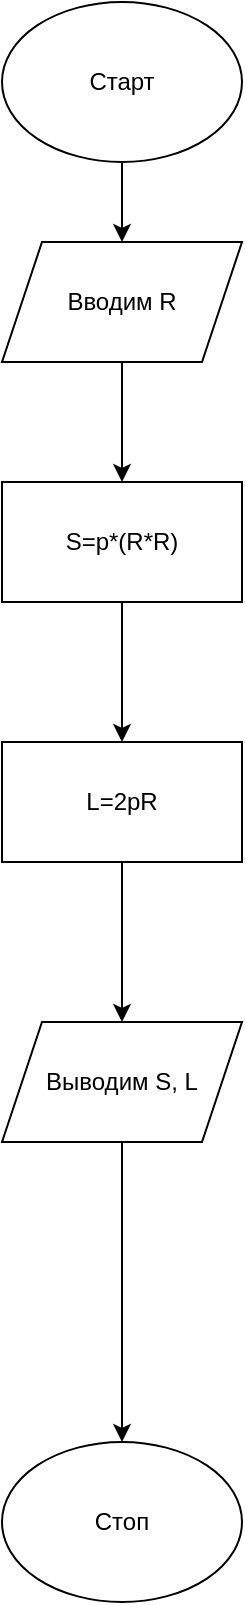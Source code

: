 <mxfile version="21.7.2" type="device" pages="6">
  <diagram id="C5RBs43oDa-KdzZeNtuy" name="3">
    <mxGraphModel dx="2033" dy="1136" grid="1" gridSize="10" guides="1" tooltips="1" connect="1" arrows="1" fold="1" page="1" pageScale="1" pageWidth="827" pageHeight="1169" math="0" shadow="0">
      <root>
        <mxCell id="WIyWlLk6GJQsqaUBKTNV-0" />
        <mxCell id="WIyWlLk6GJQsqaUBKTNV-1" parent="WIyWlLk6GJQsqaUBKTNV-0" />
        <mxCell id="jMP9YzN1QQGLW7BMB_IK-2" value="" style="edgeStyle=orthogonalEdgeStyle;rounded=0;orthogonalLoop=1;jettySize=auto;html=1;" parent="WIyWlLk6GJQsqaUBKTNV-1" source="jMP9YzN1QQGLW7BMB_IK-0" target="jMP9YzN1QQGLW7BMB_IK-1" edge="1">
          <mxGeometry relative="1" as="geometry" />
        </mxCell>
        <mxCell id="jMP9YzN1QQGLW7BMB_IK-0" value="Старт" style="ellipse;whiteSpace=wrap;html=1;" parent="WIyWlLk6GJQsqaUBKTNV-1" vertex="1">
          <mxGeometry x="200" y="60" width="120" height="80" as="geometry" />
        </mxCell>
        <mxCell id="jMP9YzN1QQGLW7BMB_IK-4" value="" style="edgeStyle=orthogonalEdgeStyle;rounded=0;orthogonalLoop=1;jettySize=auto;html=1;" parent="WIyWlLk6GJQsqaUBKTNV-1" source="jMP9YzN1QQGLW7BMB_IK-1" target="jMP9YzN1QQGLW7BMB_IK-3" edge="1">
          <mxGeometry relative="1" as="geometry" />
        </mxCell>
        <mxCell id="jMP9YzN1QQGLW7BMB_IK-1" value="Вводим R" style="shape=parallelogram;perimeter=parallelogramPerimeter;whiteSpace=wrap;html=1;fixedSize=1;" parent="WIyWlLk6GJQsqaUBKTNV-1" vertex="1">
          <mxGeometry x="200" y="180" width="120" height="60" as="geometry" />
        </mxCell>
        <mxCell id="jMP9YzN1QQGLW7BMB_IK-6" value="" style="edgeStyle=orthogonalEdgeStyle;rounded=0;orthogonalLoop=1;jettySize=auto;html=1;" parent="WIyWlLk6GJQsqaUBKTNV-1" source="jMP9YzN1QQGLW7BMB_IK-3" target="jMP9YzN1QQGLW7BMB_IK-5" edge="1">
          <mxGeometry relative="1" as="geometry" />
        </mxCell>
        <mxCell id="jMP9YzN1QQGLW7BMB_IK-3" value="S=p*(R*R)" style="whiteSpace=wrap;html=1;" parent="WIyWlLk6GJQsqaUBKTNV-1" vertex="1">
          <mxGeometry x="200" y="300" width="120" height="60" as="geometry" />
        </mxCell>
        <mxCell id="jMP9YzN1QQGLW7BMB_IK-8" value="" style="edgeStyle=orthogonalEdgeStyle;rounded=0;orthogonalLoop=1;jettySize=auto;html=1;" parent="WIyWlLk6GJQsqaUBKTNV-1" source="jMP9YzN1QQGLW7BMB_IK-5" target="jMP9YzN1QQGLW7BMB_IK-7" edge="1">
          <mxGeometry relative="1" as="geometry" />
        </mxCell>
        <mxCell id="jMP9YzN1QQGLW7BMB_IK-5" value="L=2pR" style="whiteSpace=wrap;html=1;" parent="WIyWlLk6GJQsqaUBKTNV-1" vertex="1">
          <mxGeometry x="200" y="430" width="120" height="60" as="geometry" />
        </mxCell>
        <mxCell id="jMP9YzN1QQGLW7BMB_IK-10" value="" style="edgeStyle=orthogonalEdgeStyle;rounded=0;orthogonalLoop=1;jettySize=auto;html=1;" parent="WIyWlLk6GJQsqaUBKTNV-1" source="jMP9YzN1QQGLW7BMB_IK-7" target="jMP9YzN1QQGLW7BMB_IK-9" edge="1">
          <mxGeometry relative="1" as="geometry" />
        </mxCell>
        <mxCell id="jMP9YzN1QQGLW7BMB_IK-7" value="Выводим S, L" style="shape=parallelogram;perimeter=parallelogramPerimeter;whiteSpace=wrap;html=1;fixedSize=1;" parent="WIyWlLk6GJQsqaUBKTNV-1" vertex="1">
          <mxGeometry x="200" y="570" width="120" height="60" as="geometry" />
        </mxCell>
        <mxCell id="jMP9YzN1QQGLW7BMB_IK-9" value="Стоп" style="ellipse;whiteSpace=wrap;html=1;" parent="WIyWlLk6GJQsqaUBKTNV-1" vertex="1">
          <mxGeometry x="200" y="780" width="120" height="80" as="geometry" />
        </mxCell>
      </root>
    </mxGraphModel>
  </diagram>
  <diagram id="EHZowhGaF2SpqeX0vkfM" name="5">
    <mxGraphModel dx="2033" dy="1136" grid="1" gridSize="10" guides="1" tooltips="1" connect="1" arrows="1" fold="1" page="1" pageScale="1" pageWidth="827" pageHeight="1169" math="0" shadow="0">
      <root>
        <mxCell id="0" />
        <mxCell id="1" parent="0" />
        <mxCell id="EZnnBk4zz9GVksVy2YGs-3" value="" style="edgeStyle=orthogonalEdgeStyle;rounded=0;orthogonalLoop=1;jettySize=auto;html=1;" parent="1" source="EZnnBk4zz9GVksVy2YGs-1" target="EZnnBk4zz9GVksVy2YGs-2" edge="1">
          <mxGeometry relative="1" as="geometry" />
        </mxCell>
        <mxCell id="EZnnBk4zz9GVksVy2YGs-1" value="Старт" style="ellipse;whiteSpace=wrap;html=1;" parent="1" vertex="1">
          <mxGeometry x="110" y="100" width="120" height="80" as="geometry" />
        </mxCell>
        <mxCell id="EZnnBk4zz9GVksVy2YGs-5" value="" style="edgeStyle=orthogonalEdgeStyle;rounded=0;orthogonalLoop=1;jettySize=auto;html=1;" parent="1" source="EZnnBk4zz9GVksVy2YGs-2" target="EZnnBk4zz9GVksVy2YGs-4" edge="1">
          <mxGeometry relative="1" as="geometry" />
        </mxCell>
        <mxCell id="EZnnBk4zz9GVksVy2YGs-2" value="Вводим a,b" style="shape=parallelogram;perimeter=parallelogramPerimeter;whiteSpace=wrap;html=1;fixedSize=1;" parent="1" vertex="1">
          <mxGeometry x="110" y="200" width="120" height="60" as="geometry" />
        </mxCell>
        <mxCell id="EZnnBk4zz9GVksVy2YGs-7" value="" style="edgeStyle=orthogonalEdgeStyle;rounded=0;orthogonalLoop=1;jettySize=auto;html=1;" parent="1" source="EZnnBk4zz9GVksVy2YGs-4" target="EZnnBk4zz9GVksVy2YGs-6" edge="1">
          <mxGeometry relative="1" as="geometry" />
        </mxCell>
        <mxCell id="EZnnBk4zz9GVksVy2YGs-4" value="z = ((a*a*a)+(b*b*b))/2" style="whiteSpace=wrap;html=1;" parent="1" vertex="1">
          <mxGeometry x="105" y="300" width="130" height="60" as="geometry" />
        </mxCell>
        <mxCell id="EZnnBk4zz9GVksVy2YGs-9" value="" style="edgeStyle=orthogonalEdgeStyle;rounded=0;orthogonalLoop=1;jettySize=auto;html=1;" parent="1" source="EZnnBk4zz9GVksVy2YGs-6" target="EZnnBk4zz9GVksVy2YGs-8" edge="1">
          <mxGeometry relative="1" as="geometry" />
        </mxCell>
        <mxCell id="EZnnBk4zz9GVksVy2YGs-6" value="x = sqrt(abs(a)*abs(b))" style="whiteSpace=wrap;html=1;" parent="1" vertex="1">
          <mxGeometry x="106" y="400" width="129" height="60" as="geometry" />
        </mxCell>
        <mxCell id="EZnnBk4zz9GVksVy2YGs-11" value="" style="edgeStyle=orthogonalEdgeStyle;rounded=0;orthogonalLoop=1;jettySize=auto;html=1;" parent="1" source="EZnnBk4zz9GVksVy2YGs-8" target="EZnnBk4zz9GVksVy2YGs-10" edge="1">
          <mxGeometry relative="1" as="geometry" />
        </mxCell>
        <mxCell id="EZnnBk4zz9GVksVy2YGs-8" value="Выводим z, x" style="shape=parallelogram;perimeter=parallelogramPerimeter;whiteSpace=wrap;html=1;fixedSize=1;" parent="1" vertex="1">
          <mxGeometry x="111" y="510" width="120" height="60" as="geometry" />
        </mxCell>
        <mxCell id="EZnnBk4zz9GVksVy2YGs-10" value="Стоп" style="ellipse;whiteSpace=wrap;html=1;" parent="1" vertex="1">
          <mxGeometry x="111" y="620" width="120" height="80" as="geometry" />
        </mxCell>
      </root>
    </mxGraphModel>
  </diagram>
  <diagram id="eAGKnqx-NDigS6w276Rj" name="6">
    <mxGraphModel dx="2033" dy="1136" grid="1" gridSize="10" guides="1" tooltips="1" connect="1" arrows="1" fold="1" page="1" pageScale="1" pageWidth="827" pageHeight="1169" math="0" shadow="0">
      <root>
        <mxCell id="0" />
        <mxCell id="1" parent="0" />
        <mxCell id="ldYZGOxx0HmSGkOqh88O-3" value="" style="edgeStyle=orthogonalEdgeStyle;rounded=0;orthogonalLoop=1;jettySize=auto;html=1;" parent="1" source="ldYZGOxx0HmSGkOqh88O-1" target="ldYZGOxx0HmSGkOqh88O-2" edge="1">
          <mxGeometry relative="1" as="geometry">
            <Array as="points">
              <mxPoint x="180" y="190" />
              <mxPoint x="180" y="190" />
            </Array>
          </mxGeometry>
        </mxCell>
        <mxCell id="ldYZGOxx0HmSGkOqh88O-1" value="Старт" style="ellipse;whiteSpace=wrap;html=1;" parent="1" vertex="1">
          <mxGeometry x="120" y="70" width="120" height="80" as="geometry" />
        </mxCell>
        <mxCell id="2o4AfQn0tHwbYqNsMXMo-2" value="" style="edgeStyle=orthogonalEdgeStyle;rounded=0;orthogonalLoop=1;jettySize=auto;html=1;" parent="1" source="ldYZGOxx0HmSGkOqh88O-2" target="2o4AfQn0tHwbYqNsMXMo-1" edge="1">
          <mxGeometry relative="1" as="geometry" />
        </mxCell>
        <mxCell id="ldYZGOxx0HmSGkOqh88O-2" value="Вводим x&lt;sub&gt;1&lt;/sub&gt;, y&lt;sub&gt;1&lt;/sub&gt;,&amp;nbsp;x&lt;sub&gt;2&lt;/sub&gt;, y&lt;sub&gt;2&lt;/sub&gt;" style="shape=parallelogram;perimeter=parallelogramPerimeter;whiteSpace=wrap;html=1;fixedSize=1;" parent="1" vertex="1">
          <mxGeometry x="90" y="180" width="170" height="60" as="geometry" />
        </mxCell>
        <mxCell id="2o4AfQn0tHwbYqNsMXMo-4" value="" style="edgeStyle=orthogonalEdgeStyle;rounded=0;orthogonalLoop=1;jettySize=auto;html=1;" parent="1" source="2o4AfQn0tHwbYqNsMXMo-1" target="2o4AfQn0tHwbYqNsMXMo-3" edge="1">
          <mxGeometry relative="1" as="geometry">
            <Array as="points">
              <mxPoint x="170" y="280" />
            </Array>
          </mxGeometry>
        </mxCell>
        <mxCell id="2o4AfQn0tHwbYqNsMXMo-1" value="z=sqrt(((x&lt;sub style=&quot;border-color: var(--border-color);&quot;&gt;2&lt;/sub&gt;-x&lt;span style=&quot;font-size: 10px;&quot;&gt;&lt;sub&gt;1&lt;/sub&gt;&lt;/span&gt;)*(x&lt;sub style=&quot;border-color: var(--border-color);&quot;&gt;2&lt;/sub&gt;-x&lt;sub style=&quot;border-color: var(--border-color);&quot;&gt;1&lt;/sub&gt;))+((y&lt;span style=&quot;font-size: 10px;&quot;&gt;&lt;sub&gt;1&lt;/sub&gt;&lt;/span&gt;-y&lt;sub style=&quot;border-color: var(--border-color);&quot;&gt;2&lt;/sub&gt;)*(y&lt;sub style=&quot;border-color: var(--border-color);&quot;&gt;1&lt;/sub&gt;-y&lt;sub style=&quot;border-color: var(--border-color);&quot;&gt;2&lt;/sub&gt;)))" style="whiteSpace=wrap;html=1;" parent="1" vertex="1">
          <mxGeometry x="50" y="280" width="250" height="60" as="geometry" />
        </mxCell>
        <mxCell id="2o4AfQn0tHwbYqNsMXMo-6" value="" style="edgeStyle=orthogonalEdgeStyle;rounded=0;orthogonalLoop=1;jettySize=auto;html=1;" parent="1" source="2o4AfQn0tHwbYqNsMXMo-3" target="2o4AfQn0tHwbYqNsMXMo-5" edge="1">
          <mxGeometry relative="1" as="geometry" />
        </mxCell>
        <mxCell id="2o4AfQn0tHwbYqNsMXMo-3" value="Выводим z" style="shape=parallelogram;perimeter=parallelogramPerimeter;whiteSpace=wrap;html=1;fixedSize=1;" parent="1" vertex="1">
          <mxGeometry x="110" y="390" width="120" height="60" as="geometry" />
        </mxCell>
        <mxCell id="2o4AfQn0tHwbYqNsMXMo-5" value="Стоп" style="ellipse;whiteSpace=wrap;html=1;" parent="1" vertex="1">
          <mxGeometry x="110" y="520" width="120" height="80" as="geometry" />
        </mxCell>
      </root>
    </mxGraphModel>
  </diagram>
  <diagram id="KCjzHVTyGTwrvImOvhGV" name="7">
    <mxGraphModel dx="2033" dy="1136" grid="1" gridSize="10" guides="1" tooltips="1" connect="1" arrows="1" fold="1" page="1" pageScale="1" pageWidth="827" pageHeight="1169" math="0" shadow="0">
      <root>
        <mxCell id="0" />
        <mxCell id="1" parent="0" />
        <mxCell id="3zo_105p3AvKSCaAqQMi-3" value="" style="edgeStyle=orthogonalEdgeStyle;rounded=0;orthogonalLoop=1;jettySize=auto;html=1;" parent="1" source="3zo_105p3AvKSCaAqQMi-1" target="3zo_105p3AvKSCaAqQMi-2" edge="1">
          <mxGeometry relative="1" as="geometry" />
        </mxCell>
        <mxCell id="3zo_105p3AvKSCaAqQMi-1" value="Старт" style="ellipse;whiteSpace=wrap;html=1;" parent="1" vertex="1">
          <mxGeometry x="140" y="80" width="120" height="80" as="geometry" />
        </mxCell>
        <mxCell id="3zo_105p3AvKSCaAqQMi-5" value="" style="edgeStyle=orthogonalEdgeStyle;rounded=0;orthogonalLoop=1;jettySize=auto;html=1;" parent="1" source="3zo_105p3AvKSCaAqQMi-2" target="3zo_105p3AvKSCaAqQMi-4" edge="1">
          <mxGeometry relative="1" as="geometry" />
        </mxCell>
        <mxCell id="3zo_105p3AvKSCaAqQMi-2" value="Вводим x, y" style="shape=parallelogram;perimeter=parallelogramPerimeter;whiteSpace=wrap;html=1;fixedSize=1;" parent="1" vertex="1">
          <mxGeometry x="140" y="180" width="120" height="60" as="geometry" />
        </mxCell>
        <mxCell id="3zo_105p3AvKSCaAqQMi-7" value="" style="edgeStyle=orthogonalEdgeStyle;rounded=0;orthogonalLoop=1;jettySize=auto;html=1;" parent="1" source="3zo_105p3AvKSCaAqQMi-4" target="3zo_105p3AvKSCaAqQMi-6" edge="1">
          <mxGeometry relative="1" as="geometry" />
        </mxCell>
        <mxCell id="3zo_105p3AvKSCaAqQMi-4" value="sum,=x+y" style="whiteSpace=wrap;html=1;" parent="1" vertex="1">
          <mxGeometry x="140" y="260" width="120" height="60" as="geometry" />
        </mxCell>
        <mxCell id="3zo_105p3AvKSCaAqQMi-9" value="" style="edgeStyle=orthogonalEdgeStyle;rounded=0;orthogonalLoop=1;jettySize=auto;html=1;" parent="1" source="3zo_105p3AvKSCaAqQMi-6" target="3zo_105p3AvKSCaAqQMi-8" edge="1">
          <mxGeometry relative="1" as="geometry" />
        </mxCell>
        <mxCell id="3zo_105p3AvKSCaAqQMi-6" value="z=x-y" style="whiteSpace=wrap;html=1;" parent="1" vertex="1">
          <mxGeometry x="140" y="350" width="120" height="60" as="geometry" />
        </mxCell>
        <mxCell id="3zo_105p3AvKSCaAqQMi-11" value="" style="edgeStyle=orthogonalEdgeStyle;rounded=0;orthogonalLoop=1;jettySize=auto;html=1;" parent="1" source="3zo_105p3AvKSCaAqQMi-8" target="3zo_105p3AvKSCaAqQMi-10" edge="1">
          <mxGeometry relative="1" as="geometry" />
        </mxCell>
        <mxCell id="3zo_105p3AvKSCaAqQMi-8" value="mul=x*y" style="whiteSpace=wrap;html=1;" parent="1" vertex="1">
          <mxGeometry x="140" y="440" width="120" height="60" as="geometry" />
        </mxCell>
        <mxCell id="3zo_105p3AvKSCaAqQMi-13" value="" style="edgeStyle=orthogonalEdgeStyle;rounded=0;orthogonalLoop=1;jettySize=auto;html=1;" parent="1" source="3zo_105p3AvKSCaAqQMi-10" target="3zo_105p3AvKSCaAqQMi-12" edge="1">
          <mxGeometry relative="1" as="geometry" />
        </mxCell>
        <mxCell id="3zo_105p3AvKSCaAqQMi-10" value="c=x/y" style="whiteSpace=wrap;html=1;" parent="1" vertex="1">
          <mxGeometry x="140" y="530" width="120" height="60" as="geometry" />
        </mxCell>
        <mxCell id="3zo_105p3AvKSCaAqQMi-15" value="" style="edgeStyle=orthogonalEdgeStyle;rounded=0;orthogonalLoop=1;jettySize=auto;html=1;" parent="1" source="3zo_105p3AvKSCaAqQMi-12" target="3zo_105p3AvKSCaAqQMi-14" edge="1">
          <mxGeometry relative="1" as="geometry" />
        </mxCell>
        <mxCell id="3zo_105p3AvKSCaAqQMi-12" value="Выводим sum, z, mul, c" style="shape=parallelogram;perimeter=parallelogramPerimeter;whiteSpace=wrap;html=1;fixedSize=1;" parent="1" vertex="1">
          <mxGeometry x="110" y="630" width="180" height="60" as="geometry" />
        </mxCell>
        <mxCell id="3zo_105p3AvKSCaAqQMi-14" value="Стоп" style="ellipse;whiteSpace=wrap;html=1;" parent="1" vertex="1">
          <mxGeometry x="140" y="780" width="120" height="80" as="geometry" />
        </mxCell>
      </root>
    </mxGraphModel>
  </diagram>
  <diagram id="Nd4d-qJZdiwb4b3Uknq3" name="10">
    <mxGraphModel dx="2033" dy="1136" grid="1" gridSize="10" guides="1" tooltips="1" connect="1" arrows="1" fold="1" page="1" pageScale="1" pageWidth="827" pageHeight="1169" math="0" shadow="0">
      <root>
        <mxCell id="0" />
        <mxCell id="1" parent="0" />
        <mxCell id="DiBd5WZ_-PXnW1E2g_vA-3" value="" style="edgeStyle=orthogonalEdgeStyle;rounded=0;orthogonalLoop=1;jettySize=auto;html=1;" parent="1" source="DiBd5WZ_-PXnW1E2g_vA-1" target="DiBd5WZ_-PXnW1E2g_vA-2" edge="1">
          <mxGeometry relative="1" as="geometry" />
        </mxCell>
        <mxCell id="DiBd5WZ_-PXnW1E2g_vA-1" value="Старт" style="ellipse;whiteSpace=wrap;html=1;" parent="1" vertex="1">
          <mxGeometry x="70" y="40" width="120" height="80" as="geometry" />
        </mxCell>
        <mxCell id="DiBd5WZ_-PXnW1E2g_vA-5" value="" style="edgeStyle=orthogonalEdgeStyle;rounded=0;orthogonalLoop=1;jettySize=auto;html=1;" parent="1" source="DiBd5WZ_-PXnW1E2g_vA-2" target="DiBd5WZ_-PXnW1E2g_vA-4" edge="1">
          <mxGeometry relative="1" as="geometry" />
        </mxCell>
        <mxCell id="DiBd5WZ_-PXnW1E2g_vA-2" value="Вводим L" style="shape=parallelogram;perimeter=parallelogramPerimeter;whiteSpace=wrap;html=1;fixedSize=1;" parent="1" vertex="1">
          <mxGeometry x="70" y="150" width="120" height="60" as="geometry" />
        </mxCell>
        <mxCell id="DiBd5WZ_-PXnW1E2g_vA-7" value="" style="edgeStyle=orthogonalEdgeStyle;rounded=0;orthogonalLoop=1;jettySize=auto;html=1;" parent="1" source="DiBd5WZ_-PXnW1E2g_vA-4" target="DiBd5WZ_-PXnW1E2g_vA-6" edge="1">
          <mxGeometry relative="1" as="geometry">
            <Array as="points">
              <mxPoint x="130" y="240" />
            </Array>
          </mxGeometry>
        </mxCell>
        <mxCell id="DiBd5WZ_-PXnW1E2g_vA-4" value="S=((L/2)*(L/2))/3.14" style="whiteSpace=wrap;html=1;" parent="1" vertex="1">
          <mxGeometry x="70" y="280" width="120" height="60" as="geometry" />
        </mxCell>
        <mxCell id="DiBd5WZ_-PXnW1E2g_vA-9" value="" style="edgeStyle=orthogonalEdgeStyle;rounded=0;orthogonalLoop=1;jettySize=auto;html=1;" parent="1" source="DiBd5WZ_-PXnW1E2g_vA-6" target="DiBd5WZ_-PXnW1E2g_vA-8" edge="1">
          <mxGeometry relative="1" as="geometry" />
        </mxCell>
        <mxCell id="DiBd5WZ_-PXnW1E2g_vA-6" value="Выводим S" style="shape=parallelogram;perimeter=parallelogramPerimeter;whiteSpace=wrap;html=1;fixedSize=1;" parent="1" vertex="1">
          <mxGeometry x="70" y="400" width="120" height="60" as="geometry" />
        </mxCell>
        <mxCell id="DiBd5WZ_-PXnW1E2g_vA-8" value="Стоп" style="ellipse;whiteSpace=wrap;html=1;" parent="1" vertex="1">
          <mxGeometry x="70" y="570" width="120" height="80" as="geometry" />
        </mxCell>
      </root>
    </mxGraphModel>
  </diagram>
  <diagram id="2a1KJcxrxVTO4nU4EV-C" name="номер 11">
    <mxGraphModel dx="2033" dy="1136" grid="1" gridSize="10" guides="1" tooltips="1" connect="1" arrows="1" fold="1" page="1" pageScale="1" pageWidth="827" pageHeight="1169" math="0" shadow="0">
      <root>
        <mxCell id="0" />
        <mxCell id="1" parent="0" />
        <mxCell id="iHeHpC8KiwISgQ4z0fcV-3" value="" style="edgeStyle=orthogonalEdgeStyle;rounded=0;orthogonalLoop=1;jettySize=auto;html=1;" parent="1" source="iHeHpC8KiwISgQ4z0fcV-1" target="iHeHpC8KiwISgQ4z0fcV-2" edge="1">
          <mxGeometry relative="1" as="geometry" />
        </mxCell>
        <mxCell id="iHeHpC8KiwISgQ4z0fcV-1" value="Старт" style="ellipse;whiteSpace=wrap;html=1;" parent="1" vertex="1">
          <mxGeometry x="120" y="30" width="120" height="80" as="geometry" />
        </mxCell>
        <mxCell id="iHeHpC8KiwISgQ4z0fcV-5" value="" style="edgeStyle=orthogonalEdgeStyle;rounded=0;orthogonalLoop=1;jettySize=auto;html=1;" parent="1" source="iHeHpC8KiwISgQ4z0fcV-2" target="iHeHpC8KiwISgQ4z0fcV-4" edge="1">
          <mxGeometry relative="1" as="geometry" />
        </mxCell>
        <mxCell id="iHeHpC8KiwISgQ4z0fcV-2" value="вводим r, R" style="shape=parallelogram;perimeter=parallelogramPerimeter;whiteSpace=wrap;html=1;fixedSize=1;" parent="1" vertex="1">
          <mxGeometry x="120" y="200" width="120" height="60" as="geometry" />
        </mxCell>
        <mxCell id="glmSywPAv0ow30IAUVqv-2" value="" style="edgeStyle=orthogonalEdgeStyle;rounded=0;orthogonalLoop=1;jettySize=auto;html=1;" edge="1" parent="1" source="iHeHpC8KiwISgQ4z0fcV-4" target="glmSywPAv0ow30IAUVqv-1">
          <mxGeometry relative="1" as="geometry" />
        </mxCell>
        <mxCell id="iHeHpC8KiwISgQ4z0fcV-4" value="S=2*3.14*(R-r)" style="whiteSpace=wrap;html=1;" parent="1" vertex="1">
          <mxGeometry x="120" y="340" width="120" height="60" as="geometry" />
        </mxCell>
        <mxCell id="9rEDTEuZjPbINdR9S5ZO-2" value="" style="edgeStyle=orthogonalEdgeStyle;rounded=0;orthogonalLoop=1;jettySize=auto;html=1;" edge="1" parent="1" source="glmSywPAv0ow30IAUVqv-1" target="9rEDTEuZjPbINdR9S5ZO-1">
          <mxGeometry relative="1" as="geometry" />
        </mxCell>
        <mxCell id="glmSywPAv0ow30IAUVqv-1" value="Выводим S" style="shape=parallelogram;perimeter=parallelogramPerimeter;whiteSpace=wrap;html=1;fixedSize=1;" vertex="1" parent="1">
          <mxGeometry x="120" y="460" width="120" height="60" as="geometry" />
        </mxCell>
        <mxCell id="9rEDTEuZjPbINdR9S5ZO-1" value="Стоп" style="ellipse;whiteSpace=wrap;html=1;" vertex="1" parent="1">
          <mxGeometry x="110" y="590" width="140" height="80" as="geometry" />
        </mxCell>
      </root>
    </mxGraphModel>
  </diagram>
</mxfile>
